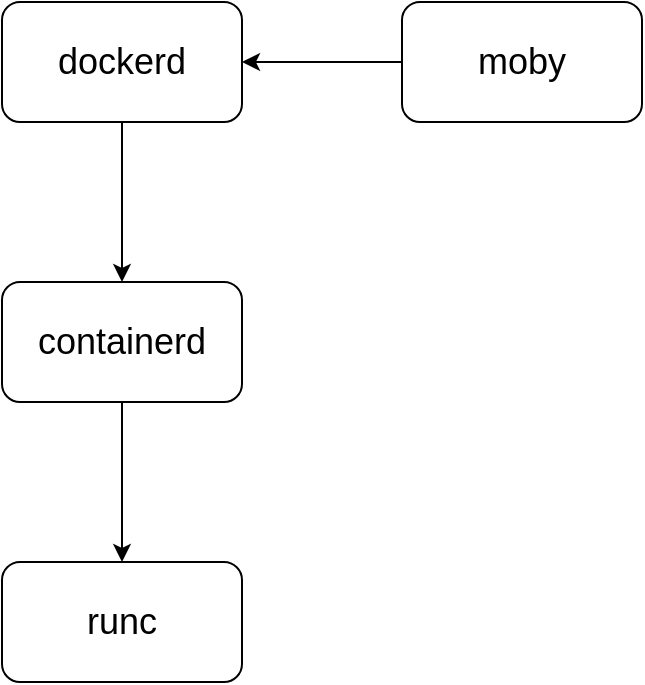 <mxfile version="10.7.5" type="device"><diagram id="3o98rFwKtU3AFvfLIR4U" name="Page-1"><mxGraphModel dx="909" dy="731" grid="1" gridSize="10" guides="1" tooltips="1" connect="1" arrows="1" fold="1" page="1" pageScale="1" pageWidth="850" pageHeight="1100" math="0" shadow="0"><root><mxCell id="0"/><mxCell id="1" parent="0"/><mxCell id="Ca4pX9hfCWiqL8wW_xP0-1" value="dockerd" style="rounded=1;whiteSpace=wrap;html=1;fontSize=18;" vertex="1" parent="1"><mxGeometry x="80" y="80" width="120" height="60" as="geometry"/></mxCell><mxCell id="Ca4pX9hfCWiqL8wW_xP0-2" value="containerd" style="rounded=1;whiteSpace=wrap;html=1;fontSize=18;" vertex="1" parent="1"><mxGeometry x="80" y="220" width="120" height="60" as="geometry"/></mxCell><mxCell id="Ca4pX9hfCWiqL8wW_xP0-3" value="runc" style="rounded=1;whiteSpace=wrap;html=1;fontSize=18;" vertex="1" parent="1"><mxGeometry x="80" y="360" width="120" height="60" as="geometry"/></mxCell><mxCell id="Ca4pX9hfCWiqL8wW_xP0-4" value="" style="endArrow=classic;html=1;exitX=0.5;exitY=1;exitDx=0;exitDy=0;entryX=0.5;entryY=0;entryDx=0;entryDy=0;" edge="1" parent="1" source="Ca4pX9hfCWiqL8wW_xP0-2" target="Ca4pX9hfCWiqL8wW_xP0-3"><mxGeometry width="50" height="50" relative="1" as="geometry"><mxPoint x="20" y="510" as="sourcePoint"/><mxPoint x="70" y="460" as="targetPoint"/></mxGeometry></mxCell><mxCell id="Ca4pX9hfCWiqL8wW_xP0-5" value="" style="endArrow=classic;html=1;entryX=0.5;entryY=0;entryDx=0;entryDy=0;exitX=0.5;exitY=1;exitDx=0;exitDy=0;" edge="1" parent="1" source="Ca4pX9hfCWiqL8wW_xP0-1" target="Ca4pX9hfCWiqL8wW_xP0-2"><mxGeometry width="50" height="50" relative="1" as="geometry"><mxPoint x="20" y="510" as="sourcePoint"/><mxPoint x="70" y="460" as="targetPoint"/></mxGeometry></mxCell><mxCell id="Ca4pX9hfCWiqL8wW_xP0-6" value="moby" style="rounded=1;whiteSpace=wrap;html=1;fontSize=18;" vertex="1" parent="1"><mxGeometry x="280" y="80" width="120" height="60" as="geometry"/></mxCell><mxCell id="Ca4pX9hfCWiqL8wW_xP0-7" value="" style="endArrow=classic;html=1;entryX=1;entryY=0.5;entryDx=0;entryDy=0;exitX=0;exitY=0.5;exitDx=0;exitDy=0;" edge="1" parent="1" source="Ca4pX9hfCWiqL8wW_xP0-6" target="Ca4pX9hfCWiqL8wW_xP0-1"><mxGeometry width="50" height="50" relative="1" as="geometry"><mxPoint x="80" y="490" as="sourcePoint"/><mxPoint x="130" y="440" as="targetPoint"/></mxGeometry></mxCell></root></mxGraphModel></diagram></mxfile>